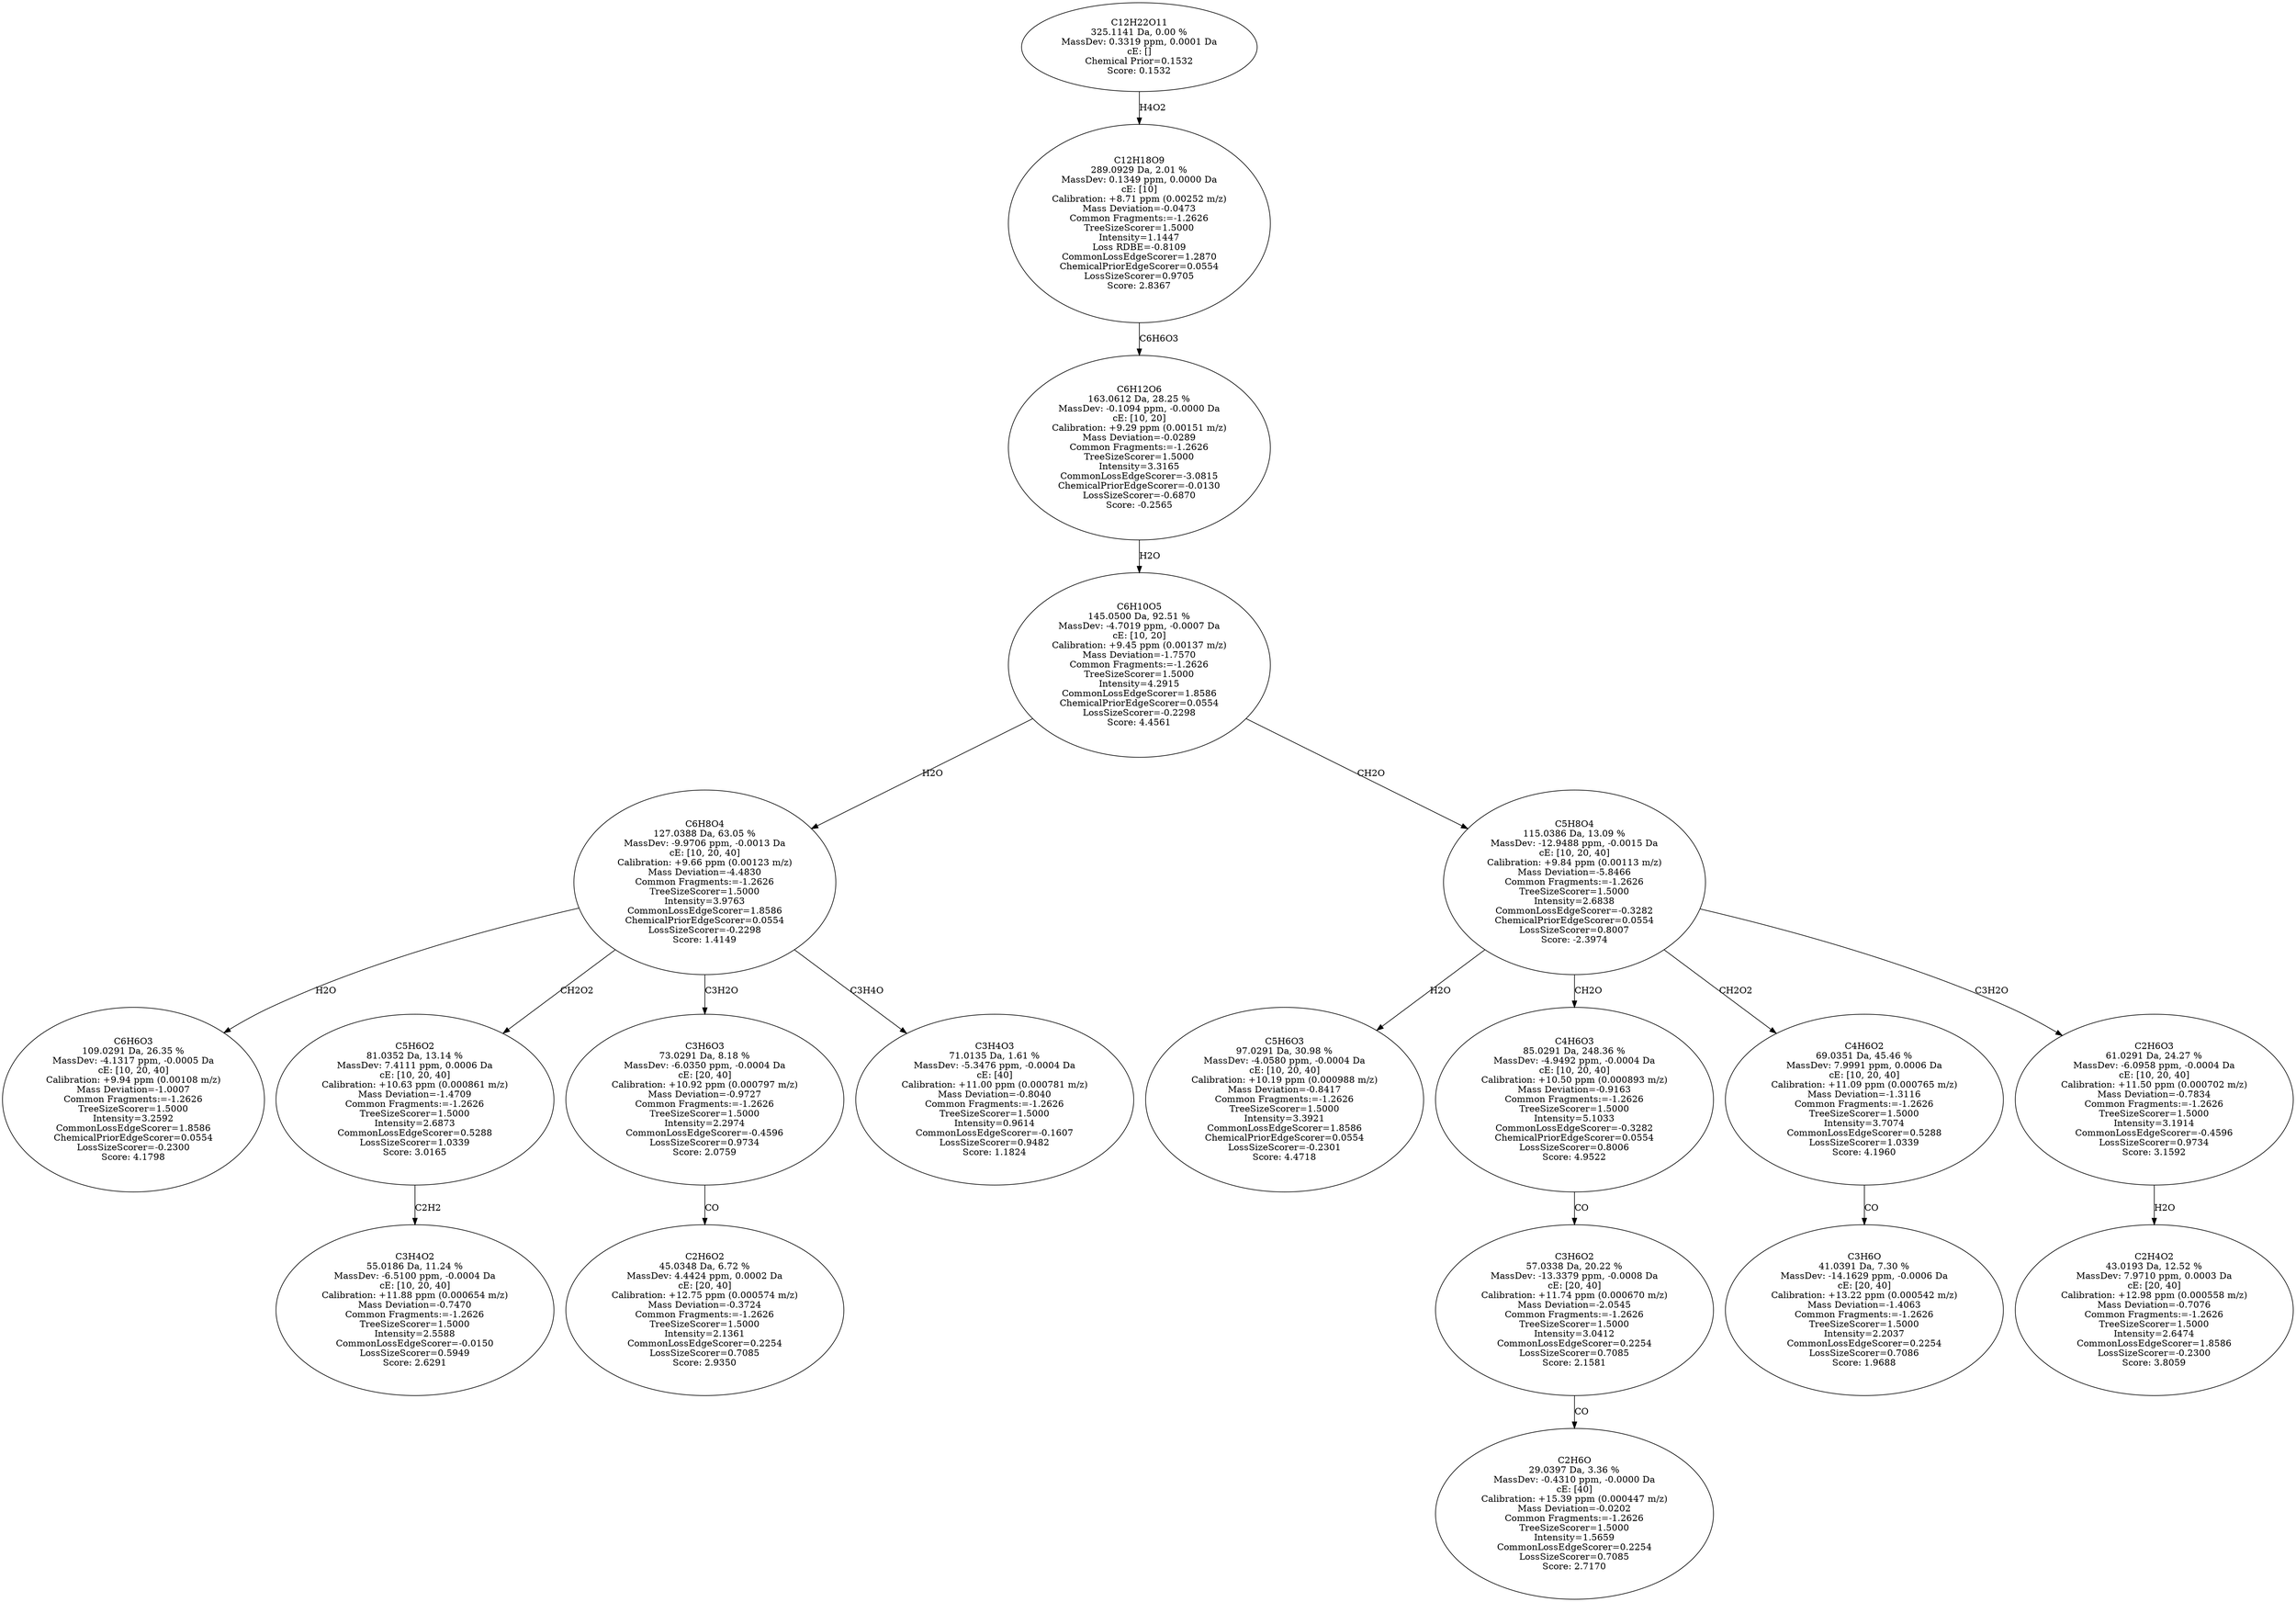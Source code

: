 strict digraph {
v1 [label="C6H6O3\n109.0291 Da, 26.35 %\nMassDev: -4.1317 ppm, -0.0005 Da\ncE: [10, 20, 40]\nCalibration: +9.94 ppm (0.00108 m/z)\nMass Deviation=-1.0007\nCommon Fragments:=-1.2626\nTreeSizeScorer=1.5000\nIntensity=3.2592\nCommonLossEdgeScorer=1.8586\nChemicalPriorEdgeScorer=0.0554\nLossSizeScorer=-0.2300\nScore: 4.1798"];
v2 [label="C3H4O2\n55.0186 Da, 11.24 %\nMassDev: -6.5100 ppm, -0.0004 Da\ncE: [10, 20, 40]\nCalibration: +11.88 ppm (0.000654 m/z)\nMass Deviation=-0.7470\nCommon Fragments:=-1.2626\nTreeSizeScorer=1.5000\nIntensity=2.5588\nCommonLossEdgeScorer=-0.0150\nLossSizeScorer=0.5949\nScore: 2.6291"];
v3 [label="C5H6O2\n81.0352 Da, 13.14 %\nMassDev: 7.4111 ppm, 0.0006 Da\ncE: [10, 20, 40]\nCalibration: +10.63 ppm (0.000861 m/z)\nMass Deviation=-1.4709\nCommon Fragments:=-1.2626\nTreeSizeScorer=1.5000\nIntensity=2.6873\nCommonLossEdgeScorer=0.5288\nLossSizeScorer=1.0339\nScore: 3.0165"];
v4 [label="C2H6O2\n45.0348 Da, 6.72 %\nMassDev: 4.4424 ppm, 0.0002 Da\ncE: [20, 40]\nCalibration: +12.75 ppm (0.000574 m/z)\nMass Deviation=-0.3724\nCommon Fragments:=-1.2626\nTreeSizeScorer=1.5000\nIntensity=2.1361\nCommonLossEdgeScorer=0.2254\nLossSizeScorer=0.7085\nScore: 2.9350"];
v5 [label="C3H6O3\n73.0291 Da, 8.18 %\nMassDev: -6.0350 ppm, -0.0004 Da\ncE: [20, 40]\nCalibration: +10.92 ppm (0.000797 m/z)\nMass Deviation=-0.9727\nCommon Fragments:=-1.2626\nTreeSizeScorer=1.5000\nIntensity=2.2974\nCommonLossEdgeScorer=-0.4596\nLossSizeScorer=0.9734\nScore: 2.0759"];
v6 [label="C3H4O3\n71.0135 Da, 1.61 %\nMassDev: -5.3476 ppm, -0.0004 Da\ncE: [40]\nCalibration: +11.00 ppm (0.000781 m/z)\nMass Deviation=-0.8040\nCommon Fragments:=-1.2626\nTreeSizeScorer=1.5000\nIntensity=0.9614\nCommonLossEdgeScorer=-0.1607\nLossSizeScorer=0.9482\nScore: 1.1824"];
v7 [label="C6H8O4\n127.0388 Da, 63.05 %\nMassDev: -9.9706 ppm, -0.0013 Da\ncE: [10, 20, 40]\nCalibration: +9.66 ppm (0.00123 m/z)\nMass Deviation=-4.4830\nCommon Fragments:=-1.2626\nTreeSizeScorer=1.5000\nIntensity=3.9763\nCommonLossEdgeScorer=1.8586\nChemicalPriorEdgeScorer=0.0554\nLossSizeScorer=-0.2298\nScore: 1.4149"];
v8 [label="C5H6O3\n97.0291 Da, 30.98 %\nMassDev: -4.0580 ppm, -0.0004 Da\ncE: [10, 20, 40]\nCalibration: +10.19 ppm (0.000988 m/z)\nMass Deviation=-0.8417\nCommon Fragments:=-1.2626\nTreeSizeScorer=1.5000\nIntensity=3.3921\nCommonLossEdgeScorer=1.8586\nChemicalPriorEdgeScorer=0.0554\nLossSizeScorer=-0.2301\nScore: 4.4718"];
v9 [label="C2H6O\n29.0397 Da, 3.36 %\nMassDev: -0.4310 ppm, -0.0000 Da\ncE: [40]\nCalibration: +15.39 ppm (0.000447 m/z)\nMass Deviation=-0.0202\nCommon Fragments:=-1.2626\nTreeSizeScorer=1.5000\nIntensity=1.5659\nCommonLossEdgeScorer=0.2254\nLossSizeScorer=0.7085\nScore: 2.7170"];
v10 [label="C3H6O2\n57.0338 Da, 20.22 %\nMassDev: -13.3379 ppm, -0.0008 Da\ncE: [20, 40]\nCalibration: +11.74 ppm (0.000670 m/z)\nMass Deviation=-2.0545\nCommon Fragments:=-1.2626\nTreeSizeScorer=1.5000\nIntensity=3.0412\nCommonLossEdgeScorer=0.2254\nLossSizeScorer=0.7085\nScore: 2.1581"];
v11 [label="C4H6O3\n85.0291 Da, 248.36 %\nMassDev: -4.9492 ppm, -0.0004 Da\ncE: [10, 20, 40]\nCalibration: +10.50 ppm (0.000893 m/z)\nMass Deviation=-0.9163\nCommon Fragments:=-1.2626\nTreeSizeScorer=1.5000\nIntensity=5.1033\nCommonLossEdgeScorer=-0.3282\nChemicalPriorEdgeScorer=0.0554\nLossSizeScorer=0.8006\nScore: 4.9522"];
v12 [label="C3H6O\n41.0391 Da, 7.30 %\nMassDev: -14.1629 ppm, -0.0006 Da\ncE: [20, 40]\nCalibration: +13.22 ppm (0.000542 m/z)\nMass Deviation=-1.4063\nCommon Fragments:=-1.2626\nTreeSizeScorer=1.5000\nIntensity=2.2037\nCommonLossEdgeScorer=0.2254\nLossSizeScorer=0.7086\nScore: 1.9688"];
v13 [label="C4H6O2\n69.0351 Da, 45.46 %\nMassDev: 7.9991 ppm, 0.0006 Da\ncE: [10, 20, 40]\nCalibration: +11.09 ppm (0.000765 m/z)\nMass Deviation=-1.3116\nCommon Fragments:=-1.2626\nTreeSizeScorer=1.5000\nIntensity=3.7074\nCommonLossEdgeScorer=0.5288\nLossSizeScorer=1.0339\nScore: 4.1960"];
v14 [label="C2H4O2\n43.0193 Da, 12.52 %\nMassDev: 7.9710 ppm, 0.0003 Da\ncE: [20, 40]\nCalibration: +12.98 ppm (0.000558 m/z)\nMass Deviation=-0.7076\nCommon Fragments:=-1.2626\nTreeSizeScorer=1.5000\nIntensity=2.6474\nCommonLossEdgeScorer=1.8586\nLossSizeScorer=-0.2300\nScore: 3.8059"];
v15 [label="C2H6O3\n61.0291 Da, 24.27 %\nMassDev: -6.0958 ppm, -0.0004 Da\ncE: [10, 20, 40]\nCalibration: +11.50 ppm (0.000702 m/z)\nMass Deviation=-0.7834\nCommon Fragments:=-1.2626\nTreeSizeScorer=1.5000\nIntensity=3.1914\nCommonLossEdgeScorer=-0.4596\nLossSizeScorer=0.9734\nScore: 3.1592"];
v16 [label="C5H8O4\n115.0386 Da, 13.09 %\nMassDev: -12.9488 ppm, -0.0015 Da\ncE: [10, 20, 40]\nCalibration: +9.84 ppm (0.00113 m/z)\nMass Deviation=-5.8466\nCommon Fragments:=-1.2626\nTreeSizeScorer=1.5000\nIntensity=2.6838\nCommonLossEdgeScorer=-0.3282\nChemicalPriorEdgeScorer=0.0554\nLossSizeScorer=0.8007\nScore: -2.3974"];
v17 [label="C6H10O5\n145.0500 Da, 92.51 %\nMassDev: -4.7019 ppm, -0.0007 Da\ncE: [10, 20]\nCalibration: +9.45 ppm (0.00137 m/z)\nMass Deviation=-1.7570\nCommon Fragments:=-1.2626\nTreeSizeScorer=1.5000\nIntensity=4.2915\nCommonLossEdgeScorer=1.8586\nChemicalPriorEdgeScorer=0.0554\nLossSizeScorer=-0.2298\nScore: 4.4561"];
v18 [label="C6H12O6\n163.0612 Da, 28.25 %\nMassDev: -0.1094 ppm, -0.0000 Da\ncE: [10, 20]\nCalibration: +9.29 ppm (0.00151 m/z)\nMass Deviation=-0.0289\nCommon Fragments:=-1.2626\nTreeSizeScorer=1.5000\nIntensity=3.3165\nCommonLossEdgeScorer=-3.0815\nChemicalPriorEdgeScorer=-0.0130\nLossSizeScorer=-0.6870\nScore: -0.2565"];
v19 [label="C12H18O9\n289.0929 Da, 2.01 %\nMassDev: 0.1349 ppm, 0.0000 Da\ncE: [10]\nCalibration: +8.71 ppm (0.00252 m/z)\nMass Deviation=-0.0473\nCommon Fragments:=-1.2626\nTreeSizeScorer=1.5000\nIntensity=1.1447\nLoss RDBE=-0.8109\nCommonLossEdgeScorer=1.2870\nChemicalPriorEdgeScorer=0.0554\nLossSizeScorer=0.9705\nScore: 2.8367"];
v20 [label="C12H22O11\n325.1141 Da, 0.00 %\nMassDev: 0.3319 ppm, 0.0001 Da\ncE: []\nChemical Prior=0.1532\nScore: 0.1532"];
v7 -> v1 [label="H2O"];
v3 -> v2 [label="C2H2"];
v7 -> v3 [label="CH2O2"];
v5 -> v4 [label="CO"];
v7 -> v5 [label="C3H2O"];
v7 -> v6 [label="C3H4O"];
v17 -> v7 [label="H2O"];
v16 -> v8 [label="H2O"];
v10 -> v9 [label="CO"];
v11 -> v10 [label="CO"];
v16 -> v11 [label="CH2O"];
v13 -> v12 [label="CO"];
v16 -> v13 [label="CH2O2"];
v15 -> v14 [label="H2O"];
v16 -> v15 [label="C3H2O"];
v17 -> v16 [label="CH2O"];
v18 -> v17 [label="H2O"];
v19 -> v18 [label="C6H6O3"];
v20 -> v19 [label="H4O2"];
}